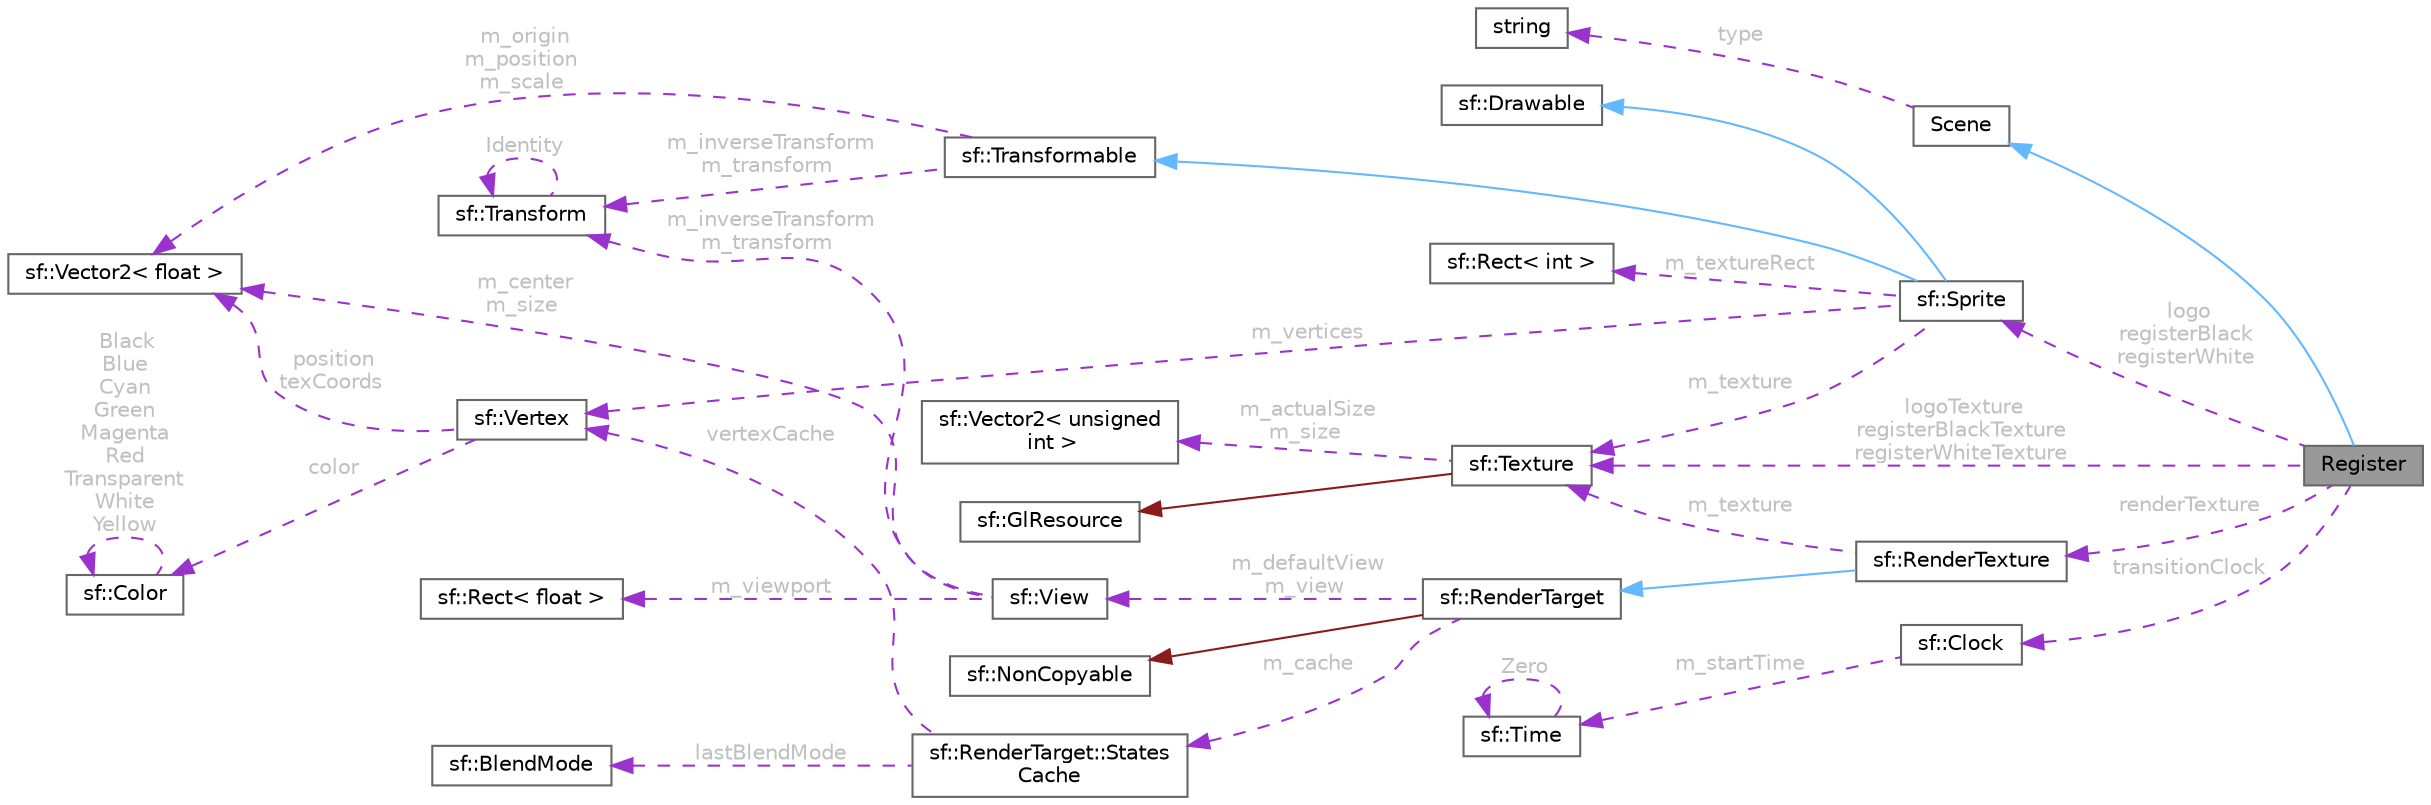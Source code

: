 digraph "Register"
{
 // INTERACTIVE_SVG=YES
 // LATEX_PDF_SIZE
  bgcolor="transparent";
  edge [fontname=Helvetica,fontsize=10,labelfontname=Helvetica,labelfontsize=10];
  node [fontname=Helvetica,fontsize=10,shape=box,height=0.2,width=0.4];
  rankdir="LR";
  Node1 [id="Node000001",label="Register",height=0.2,width=0.4,color="gray40", fillcolor="grey60", style="filled", fontcolor="black",tooltip=" "];
  Node2 -> Node1 [id="edge1_Node000001_Node000002",dir="back",color="steelblue1",style="solid",tooltip=" "];
  Node2 [id="Node000002",label="Scene",height=0.2,width=0.4,color="gray40", fillcolor="white", style="filled",URL="$a01593.html",tooltip=" "];
  Node3 -> Node2 [id="edge2_Node000002_Node000003",dir="back",color="darkorchid3",style="dashed",tooltip=" ",label=" type",fontcolor="grey" ];
  Node3 [id="Node000003",label="string",height=0.2,width=0.4,color="gray40", fillcolor="white", style="filled",tooltip=" "];
  Node4 -> Node1 [id="edge3_Node000001_Node000004",dir="back",color="darkorchid3",style="dashed",tooltip=" ",label=" logoTexture\nregisterBlackTexture\nregisterWhiteTexture",fontcolor="grey" ];
  Node4 [id="Node000004",label="sf::Texture",height=0.2,width=0.4,color="gray40", fillcolor="white", style="filled",URL="$a01785.html",tooltip="Image living on the graphics card that can be used for drawing."];
  Node5 -> Node4 [id="edge4_Node000004_Node000005",dir="back",color="firebrick4",style="solid",tooltip=" "];
  Node5 [id="Node000005",label="sf::GlResource",height=0.2,width=0.4,color="gray40", fillcolor="white", style="filled",URL="$a02033.html",tooltip="Base class for classes that require an OpenGL context."];
  Node6 -> Node4 [id="edge5_Node000004_Node000006",dir="back",color="darkorchid3",style="dashed",tooltip=" ",label=" m_actualSize\nm_size",fontcolor="grey" ];
  Node6 [id="Node000006",label="sf::Vector2\< unsigned\l int \>",height=0.2,width=0.4,color="gray40", fillcolor="white", style="filled",URL="$a01953.html",tooltip=" "];
  Node7 -> Node1 [id="edge6_Node000001_Node000007",dir="back",color="darkorchid3",style="dashed",tooltip=" ",label=" logo\nregisterBlack\nregisterWhite",fontcolor="grey" ];
  Node7 [id="Node000007",label="sf::Sprite",height=0.2,width=0.4,color="gray40", fillcolor="white", style="filled",URL="$a01777.html",tooltip="Drawable representation of a texture, with its own transformations, color, etc."];
  Node8 -> Node7 [id="edge7_Node000007_Node000008",dir="back",color="steelblue1",style="solid",tooltip=" "];
  Node8 [id="Node000008",label="sf::Drawable",height=0.2,width=0.4,color="gray40", fillcolor="white", style="filled",URL="$a01693.html",tooltip="Abstract base class for objects that can be drawn to a render target."];
  Node9 -> Node7 [id="edge8_Node000007_Node000009",dir="back",color="steelblue1",style="solid",tooltip=" "];
  Node9 [id="Node000009",label="sf::Transformable",height=0.2,width=0.4,color="gray40", fillcolor="white", style="filled",URL="$a01793.html",tooltip="Decomposed transform defined by a position, a rotation and a scale."];
  Node10 -> Node9 [id="edge9_Node000009_Node000010",dir="back",color="darkorchid3",style="dashed",tooltip=" ",label=" m_origin\nm_position\nm_scale",fontcolor="grey" ];
  Node10 [id="Node000010",label="sf::Vector2\< float \>",height=0.2,width=0.4,color="gray40", fillcolor="white", style="filled",URL="$a01953.html",tooltip=" "];
  Node11 -> Node9 [id="edge10_Node000009_Node000011",dir="back",color="darkorchid3",style="dashed",tooltip=" ",label=" m_inverseTransform\nm_transform",fontcolor="grey" ];
  Node11 [id="Node000011",label="sf::Transform",height=0.2,width=0.4,color="gray40", fillcolor="white", style="filled",URL="$a01789.html",tooltip="Define a 3x3 transform matrix."];
  Node11 -> Node11 [id="edge11_Node000011_Node000011",dir="back",color="darkorchid3",style="dashed",tooltip=" ",label=" Identity",fontcolor="grey" ];
  Node12 -> Node7 [id="edge12_Node000007_Node000012",dir="back",color="darkorchid3",style="dashed",tooltip=" ",label=" m_vertices",fontcolor="grey" ];
  Node12 [id="Node000012",label="sf::Vertex",height=0.2,width=0.4,color="gray40", fillcolor="white", style="filled",URL="$a01797.html",tooltip="Define a point with color and texture coordinates."];
  Node10 -> Node12 [id="edge13_Node000012_Node000010",dir="back",color="darkorchid3",style="dashed",tooltip=" ",label=" position\ntexCoords",fontcolor="grey" ];
  Node13 -> Node12 [id="edge14_Node000012_Node000013",dir="back",color="darkorchid3",style="dashed",tooltip=" ",label=" color",fontcolor="grey" ];
  Node13 [id="Node000013",label="sf::Color",height=0.2,width=0.4,color="gray40", fillcolor="white", style="filled",URL="$a01685.html",tooltip="Utility class for manipulating RGBA colors."];
  Node13 -> Node13 [id="edge15_Node000013_Node000013",dir="back",color="darkorchid3",style="dashed",tooltip=" ",label=" Black\nBlue\nCyan\nGreen\nMagenta\nRed\nTransparent\nWhite\nYellow",fontcolor="grey" ];
  Node4 -> Node7 [id="edge16_Node000007_Node000004",dir="back",color="darkorchid3",style="dashed",tooltip=" ",label=" m_texture",fontcolor="grey" ];
  Node14 -> Node7 [id="edge17_Node000007_Node000014",dir="back",color="darkorchid3",style="dashed",tooltip=" ",label=" m_textureRect",fontcolor="grey" ];
  Node14 [id="Node000014",label="sf::Rect\< int \>",height=0.2,width=0.4,color="gray40", fillcolor="white", style="filled",URL="$a01737.html",tooltip=" "];
  Node15 -> Node1 [id="edge18_Node000001_Node000015",dir="back",color="darkorchid3",style="dashed",tooltip=" ",label=" transitionClock",fontcolor="grey" ];
  Node15 [id="Node000015",label="sf::Clock",height=0.2,width=0.4,color="gray40", fillcolor="white", style="filled",URL="$a01873.html",tooltip="Utility class that measures the elapsed time."];
  Node16 -> Node15 [id="edge19_Node000015_Node000016",dir="back",color="darkorchid3",style="dashed",tooltip=" ",label=" m_startTime",fontcolor="grey" ];
  Node16 [id="Node000016",label="sf::Time",height=0.2,width=0.4,color="gray40", fillcolor="white", style="filled",URL="$a01933.html",tooltip="Represents a time value."];
  Node16 -> Node16 [id="edge20_Node000016_Node000016",dir="back",color="darkorchid3",style="dashed",tooltip=" ",label=" Zero",fontcolor="grey" ];
  Node17 -> Node1 [id="edge21_Node000001_Node000017",dir="back",color="darkorchid3",style="dashed",tooltip=" ",label=" renderTexture",fontcolor="grey" ];
  Node17 [id="Node000017",label="sf::RenderTexture",height=0.2,width=0.4,color="gray40", fillcolor="white", style="filled",URL="$a01757.html",tooltip="Target for off-screen 2D rendering into a texture."];
  Node18 -> Node17 [id="edge22_Node000017_Node000018",dir="back",color="steelblue1",style="solid",tooltip=" "];
  Node18 [id="Node000018",label="sf::RenderTarget",height=0.2,width=0.4,color="gray40", fillcolor="white", style="filled",URL="$a01749.html",tooltip="Base class for all render targets (window, texture, ...)"];
  Node19 -> Node18 [id="edge23_Node000018_Node000019",dir="back",color="firebrick4",style="solid",tooltip=" "];
  Node19 [id="Node000019",label="sf::NonCopyable",height=0.2,width=0.4,color="gray40", fillcolor="white", style="filled",URL="$a01897.html",tooltip="Utility class that makes any derived class non-copyable."];
  Node20 -> Node18 [id="edge24_Node000018_Node000020",dir="back",color="darkorchid3",style="dashed",tooltip=" ",label=" m_defaultView\nm_view",fontcolor="grey" ];
  Node20 [id="Node000020",label="sf::View",height=0.2,width=0.4,color="gray40", fillcolor="white", style="filled",URL="$a01809.html",tooltip="2D camera that defines what region is shown on screen"];
  Node10 -> Node20 [id="edge25_Node000020_Node000010",dir="back",color="darkorchid3",style="dashed",tooltip=" ",label=" m_center\nm_size",fontcolor="grey" ];
  Node21 -> Node20 [id="edge26_Node000020_Node000021",dir="back",color="darkorchid3",style="dashed",tooltip=" ",label=" m_viewport",fontcolor="grey" ];
  Node21 [id="Node000021",label="sf::Rect\< float \>",height=0.2,width=0.4,color="gray40", fillcolor="white", style="filled",URL="$a01737.html",tooltip=" "];
  Node11 -> Node20 [id="edge27_Node000020_Node000011",dir="back",color="darkorchid3",style="dashed",tooltip=" ",label=" m_inverseTransform\nm_transform",fontcolor="grey" ];
  Node22 -> Node18 [id="edge28_Node000018_Node000022",dir="back",color="darkorchid3",style="dashed",tooltip=" ",label=" m_cache",fontcolor="grey" ];
  Node22 [id="Node000022",label="sf::RenderTarget::States\lCache",height=0.2,width=0.4,color="gray40", fillcolor="white", style="filled",URL="$a01753.html",tooltip="Render states cache."];
  Node23 -> Node22 [id="edge29_Node000022_Node000023",dir="back",color="darkorchid3",style="dashed",tooltip=" ",label=" lastBlendMode",fontcolor="grey" ];
  Node23 [id="Node000023",label="sf::BlendMode",height=0.2,width=0.4,color="gray40", fillcolor="white", style="filled",URL="$a01677.html",tooltip="Blending modes for drawing."];
  Node12 -> Node22 [id="edge30_Node000022_Node000012",dir="back",color="darkorchid3",style="dashed",tooltip=" ",label=" vertexCache",fontcolor="grey" ];
  Node4 -> Node17 [id="edge31_Node000017_Node000004",dir="back",color="darkorchid3",style="dashed",tooltip=" ",label=" m_texture",fontcolor="grey" ];
}

